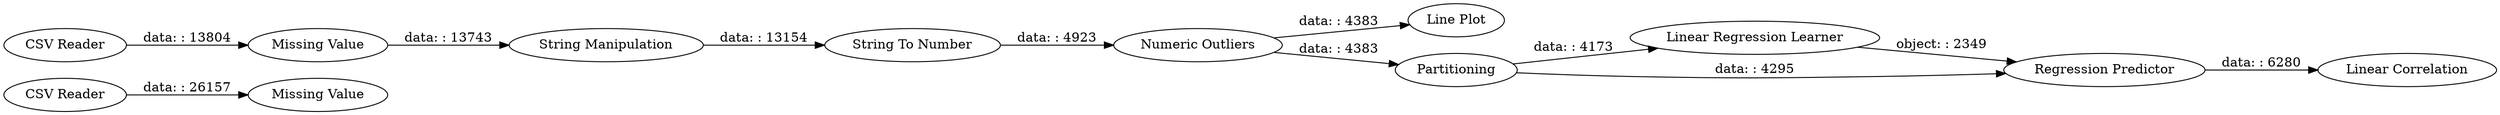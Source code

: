 digraph {
	"91293798523700273_11" [label="CSV Reader"]
	"91293798523700273_1" [label="CSV Reader"]
	"91293798523700273_4" [label="Numeric Outliers"]
	"91293798523700273_8" [label="Linear Regression Learner"]
	"91293798523700273_6" [label="String To Number"]
	"91293798523700273_2" [label="Missing Value"]
	"91293798523700273_9" [label="Regression Predictor"]
	"91293798523700273_5" [label="String Manipulation"]
	"91293798523700273_10" [label="Linear Correlation"]
	"91293798523700273_12" [label="Missing Value"]
	"91293798523700273_3" [label="Line Plot"]
	"91293798523700273_7" [label=Partitioning]
	"91293798523700273_5" -> "91293798523700273_6" [label="data: : 13154"]
	"91293798523700273_8" -> "91293798523700273_9" [label="object: : 2349"]
	"91293798523700273_7" -> "91293798523700273_8" [label="data: : 4173"]
	"91293798523700273_6" -> "91293798523700273_4" [label="data: : 4923"]
	"91293798523700273_1" -> "91293798523700273_2" [label="data: : 13804"]
	"91293798523700273_7" -> "91293798523700273_9" [label="data: : 4295"]
	"91293798523700273_11" -> "91293798523700273_12" [label="data: : 26157"]
	"91293798523700273_4" -> "91293798523700273_7" [label="data: : 4383"]
	"91293798523700273_2" -> "91293798523700273_5" [label="data: : 13743"]
	"91293798523700273_4" -> "91293798523700273_3" [label="data: : 4383"]
	"91293798523700273_9" -> "91293798523700273_10" [label="data: : 6280"]
	rankdir=LR
}
